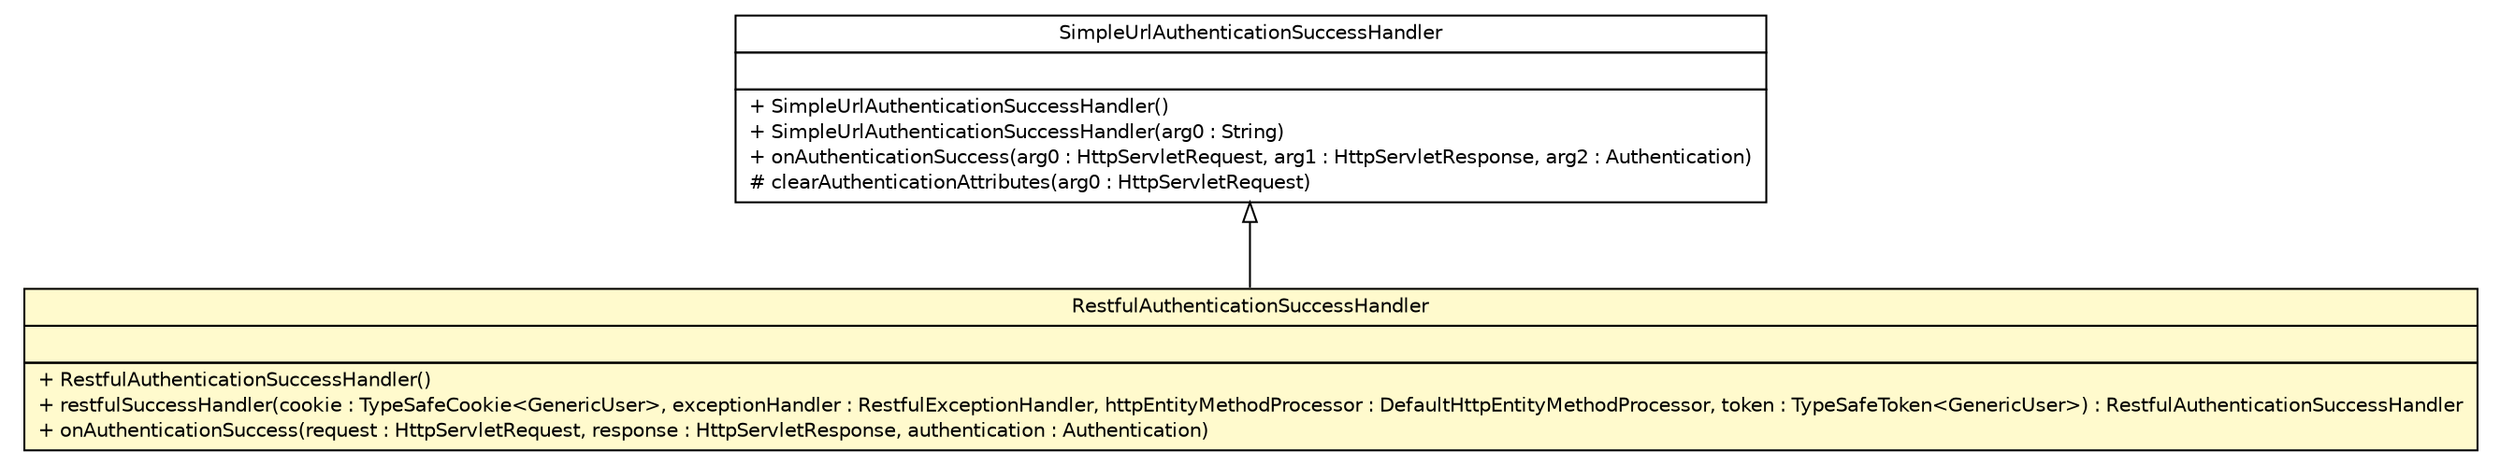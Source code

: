 #!/usr/local/bin/dot
#
# Class diagram 
# Generated by UMLGraph version R5_6-24-gf6e263 (http://www.umlgraph.org/)
#

digraph G {
	edge [fontname="Helvetica",fontsize=10,labelfontname="Helvetica",labelfontsize=10];
	node [fontname="Helvetica",fontsize=10,shape=plaintext];
	nodesep=0.25;
	ranksep=0.5;
	// cn.home1.oss.lib.security.internal.rest.RestfulAuthenticationSuccessHandler
	c3110 [label=<<table title="cn.home1.oss.lib.security.internal.rest.RestfulAuthenticationSuccessHandler" border="0" cellborder="1" cellspacing="0" cellpadding="2" port="p" bgcolor="lemonChiffon" href="./RestfulAuthenticationSuccessHandler.html">
		<tr><td><table border="0" cellspacing="0" cellpadding="1">
<tr><td align="center" balign="center"> RestfulAuthenticationSuccessHandler </td></tr>
		</table></td></tr>
		<tr><td><table border="0" cellspacing="0" cellpadding="1">
<tr><td align="left" balign="left">  </td></tr>
		</table></td></tr>
		<tr><td><table border="0" cellspacing="0" cellpadding="1">
<tr><td align="left" balign="left"> + RestfulAuthenticationSuccessHandler() </td></tr>
<tr><td align="left" balign="left"> + restfulSuccessHandler(cookie : TypeSafeCookie&lt;GenericUser&gt;, exceptionHandler : RestfulExceptionHandler, httpEntityMethodProcessor : DefaultHttpEntityMethodProcessor, token : TypeSafeToken&lt;GenericUser&gt;) : RestfulAuthenticationSuccessHandler </td></tr>
<tr><td align="left" balign="left"> + onAuthenticationSuccess(request : HttpServletRequest, response : HttpServletResponse, authentication : Authentication) </td></tr>
		</table></td></tr>
		</table>>, URL="./RestfulAuthenticationSuccessHandler.html", fontname="Helvetica", fontcolor="black", fontsize=10.0];
	//cn.home1.oss.lib.security.internal.rest.RestfulAuthenticationSuccessHandler extends org.springframework.security.web.authentication.SimpleUrlAuthenticationSuccessHandler
	c3134:p -> c3110:p [dir=back,arrowtail=empty];
	// org.springframework.security.web.authentication.SimpleUrlAuthenticationSuccessHandler
	c3134 [label=<<table title="org.springframework.security.web.authentication.SimpleUrlAuthenticationSuccessHandler" border="0" cellborder="1" cellspacing="0" cellpadding="2" port="p" href="http://java.sun.com/j2se/1.4.2/docs/api/org/springframework/security/web/authentication/SimpleUrlAuthenticationSuccessHandler.html">
		<tr><td><table border="0" cellspacing="0" cellpadding="1">
<tr><td align="center" balign="center"> SimpleUrlAuthenticationSuccessHandler </td></tr>
		</table></td></tr>
		<tr><td><table border="0" cellspacing="0" cellpadding="1">
<tr><td align="left" balign="left">  </td></tr>
		</table></td></tr>
		<tr><td><table border="0" cellspacing="0" cellpadding="1">
<tr><td align="left" balign="left"> + SimpleUrlAuthenticationSuccessHandler() </td></tr>
<tr><td align="left" balign="left"> + SimpleUrlAuthenticationSuccessHandler(arg0 : String) </td></tr>
<tr><td align="left" balign="left"> + onAuthenticationSuccess(arg0 : HttpServletRequest, arg1 : HttpServletResponse, arg2 : Authentication) </td></tr>
<tr><td align="left" balign="left"> # clearAuthenticationAttributes(arg0 : HttpServletRequest) </td></tr>
		</table></td></tr>
		</table>>, URL="http://java.sun.com/j2se/1.4.2/docs/api/org/springframework/security/web/authentication/SimpleUrlAuthenticationSuccessHandler.html", fontname="Helvetica", fontcolor="black", fontsize=10.0];
}


